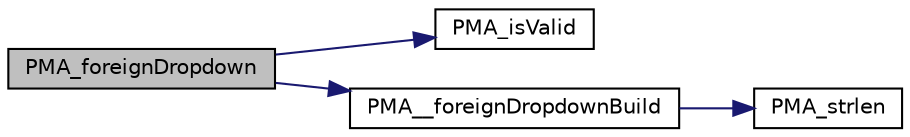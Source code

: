 digraph G
{
  edge [fontname="Helvetica",fontsize="10",labelfontname="Helvetica",labelfontsize="10"];
  node [fontname="Helvetica",fontsize="10",shape=record];
  rankdir="LR";
  Node1 [label="PMA_foreignDropdown",height=0.2,width=0.4,color="black", fillcolor="grey75", style="filled" fontcolor="black"];
  Node1 -> Node2 [color="midnightblue",fontsize="10",style="solid",fontname="Helvetica"];
  Node2 [label="PMA_isValid",height=0.2,width=0.4,color="black", fillcolor="white", style="filled",URL="$core_8lib_8php.html#a1b8fd01cdfbdfaac35e692fcdaaad700",tooltip="checks given $var against $type or $compare"];
  Node1 -> Node3 [color="midnightblue",fontsize="10",style="solid",fontname="Helvetica"];
  Node3 [label="PMA__foreignDropdownBuild",height=0.2,width=0.4,color="black", fillcolor="white", style="filled",URL="$relation_8lib_8php.html#afcaa3528149346e0145935cc87d050b0",tooltip="Prepares the dropdown for one mode."];
  Node3 -> Node4 [color="midnightblue",fontsize="10",style="solid",fontname="Helvetica"];
  Node4 [label="PMA_strlen",height=0.2,width=0.4,color="black", fillcolor="white", style="filled",URL="$string__mb_8lib_8php.html#a7d2b5c0ddb1f11882d037a29bf551ec0",tooltip="Returns length of string depending on current charset."];
}
